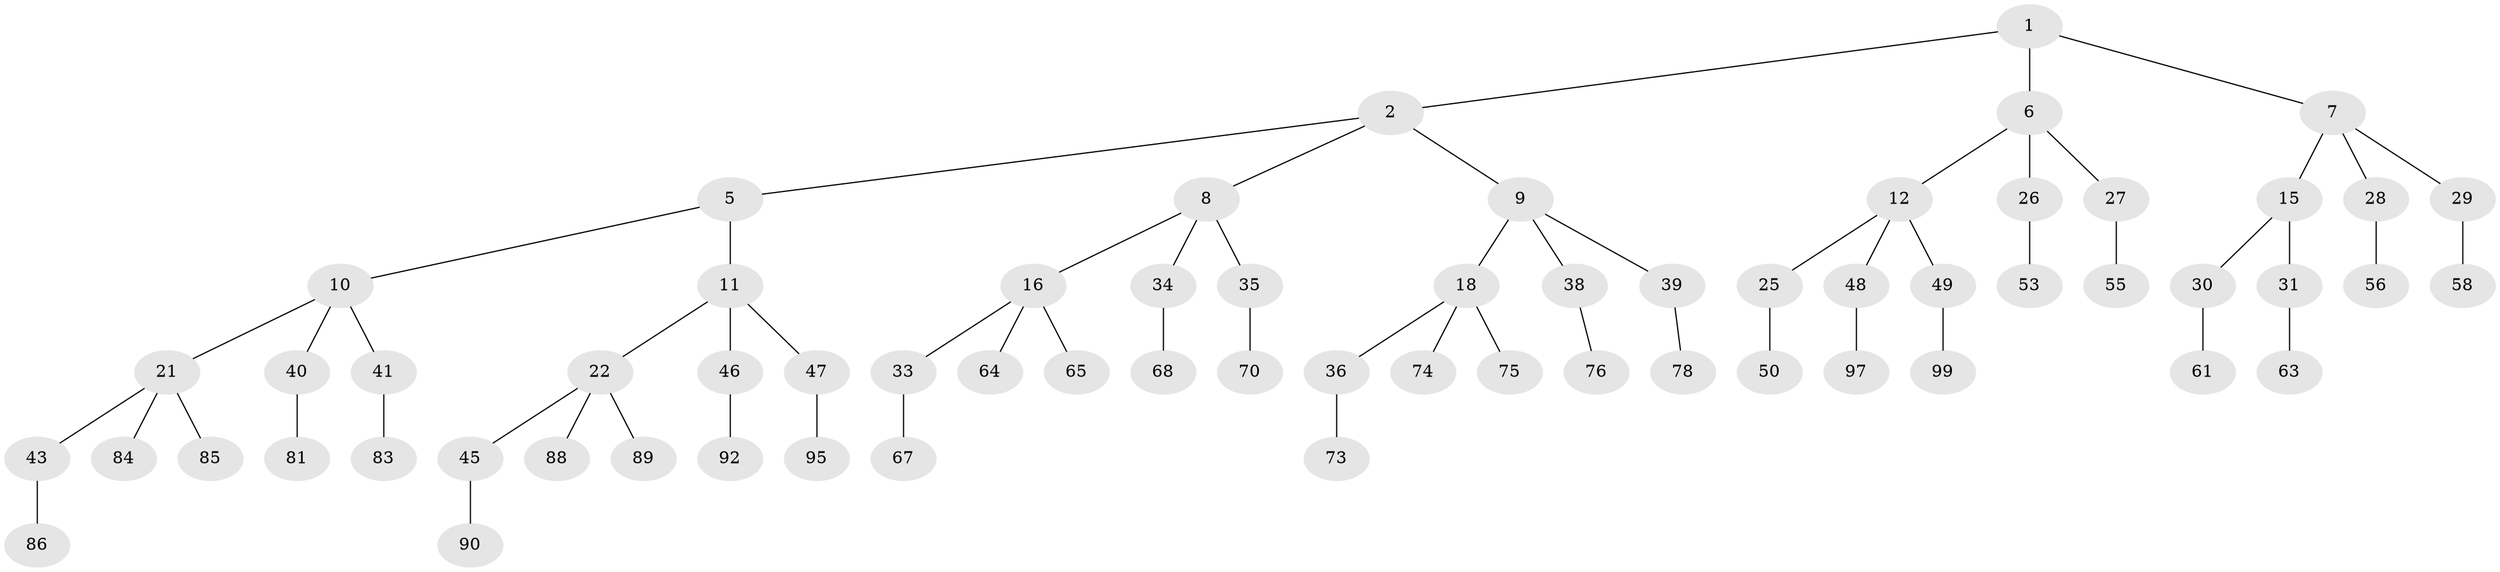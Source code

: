 // original degree distribution, {2: 0.02, 3: 0.48, 1: 0.5}
// Generated by graph-tools (version 1.1) at 2025/11/02/21/25 10:11:11]
// undirected, 65 vertices, 64 edges
graph export_dot {
graph [start="1"]
  node [color=gray90,style=filled];
  1 [super="+3"];
  2 [latent=1,super="+4"];
  5 [latent=0.5];
  6 [latent=0.5,super="+13"];
  7 [latent=0.5,super="+14"];
  8 [latent=0.333333,super="+17"];
  9 [latent=0.333333,super="+19"];
  10 [latent=0.333333,super="+20"];
  11 [latent=0.333333,super="+23"];
  12 [latent=0.333333,super="+24"];
  15 [latent=0.333333];
  16 [latent=0.25,super="+32"];
  18 [latent=0.25,super="+37"];
  21 [latent=0.25,super="+42"];
  22 [latent=0.25,super="+44"];
  25 [latent=0.25,super="+51"];
  26 [latent=0.25,super="+52"];
  27 [latent=0.25,super="+54"];
  28 [latent=0.25,super="+57"];
  29 [latent=0.25,super="+59"];
  30 [latent=0.25,super="+60"];
  31 [latent=0.25,super="+62"];
  33 [latent=0.2,super="+66"];
  34 [latent=0.2,super="+69"];
  35 [latent=0.2,super="+71"];
  36 [latent=0.2,super="+72"];
  38 [latent=0.2,super="+77"];
  39 [latent=0.2,super="+79"];
  40 [latent=0.2,super="+80"];
  41 [latent=0.2,super="+82"];
  43 [latent=0.2,super="+87"];
  45 [latent=0.2,super="+91"];
  46 [latent=0.2,super="+93"];
  47 [latent=0.2,super="+94"];
  48 [latent=0.2,super="+96"];
  49 [latent=0.2,super="+98"];
  50 [latent=0.2,super="+100"];
  53 [latent=0.2];
  55 [latent=0.2];
  56 [latent=0.2];
  58 [latent=0.2];
  61 [latent=0.2];
  63 [latent=0.2];
  64 [latent=0.166667];
  65 [latent=0.166667];
  67 [latent=0.166667];
  68 [latent=0.166667];
  70 [latent=0.166667];
  73 [latent=0.166667];
  74 [latent=0.166667];
  75 [latent=0.166667];
  76 [latent=0.166667];
  78 [latent=0.166667];
  81 [latent=0.166667];
  83 [latent=0.166667];
  84 [latent=0.166667];
  85 [latent=0.166667];
  86 [latent=0.166667];
  88 [latent=0.166667];
  89 [latent=0.166667];
  90 [latent=0.166667];
  92 [latent=0.166667];
  95 [latent=0.166667];
  97 [latent=0.166667];
  99 [latent=0.166667];
  1 -- 2;
  1 -- 6;
  1 -- 7;
  2 -- 5;
  2 -- 8;
  2 -- 9;
  5 -- 10;
  5 -- 11;
  6 -- 12;
  6 -- 26;
  6 -- 27;
  7 -- 15;
  7 -- 28;
  7 -- 29;
  8 -- 16;
  8 -- 34;
  8 -- 35;
  9 -- 18;
  9 -- 38;
  9 -- 39;
  10 -- 21;
  10 -- 40;
  10 -- 41;
  11 -- 22;
  11 -- 46;
  11 -- 47;
  12 -- 25;
  12 -- 48;
  12 -- 49;
  15 -- 30;
  15 -- 31;
  16 -- 33;
  16 -- 65;
  16 -- 64;
  18 -- 36;
  18 -- 75;
  18 -- 74;
  21 -- 43;
  21 -- 85;
  21 -- 84;
  22 -- 45;
  22 -- 88;
  22 -- 89;
  25 -- 50;
  26 -- 53;
  27 -- 55;
  28 -- 56;
  29 -- 58;
  30 -- 61;
  31 -- 63;
  33 -- 67;
  34 -- 68;
  35 -- 70;
  36 -- 73;
  38 -- 76;
  39 -- 78;
  40 -- 81;
  41 -- 83;
  43 -- 86;
  45 -- 90;
  46 -- 92;
  47 -- 95;
  48 -- 97;
  49 -- 99;
}
